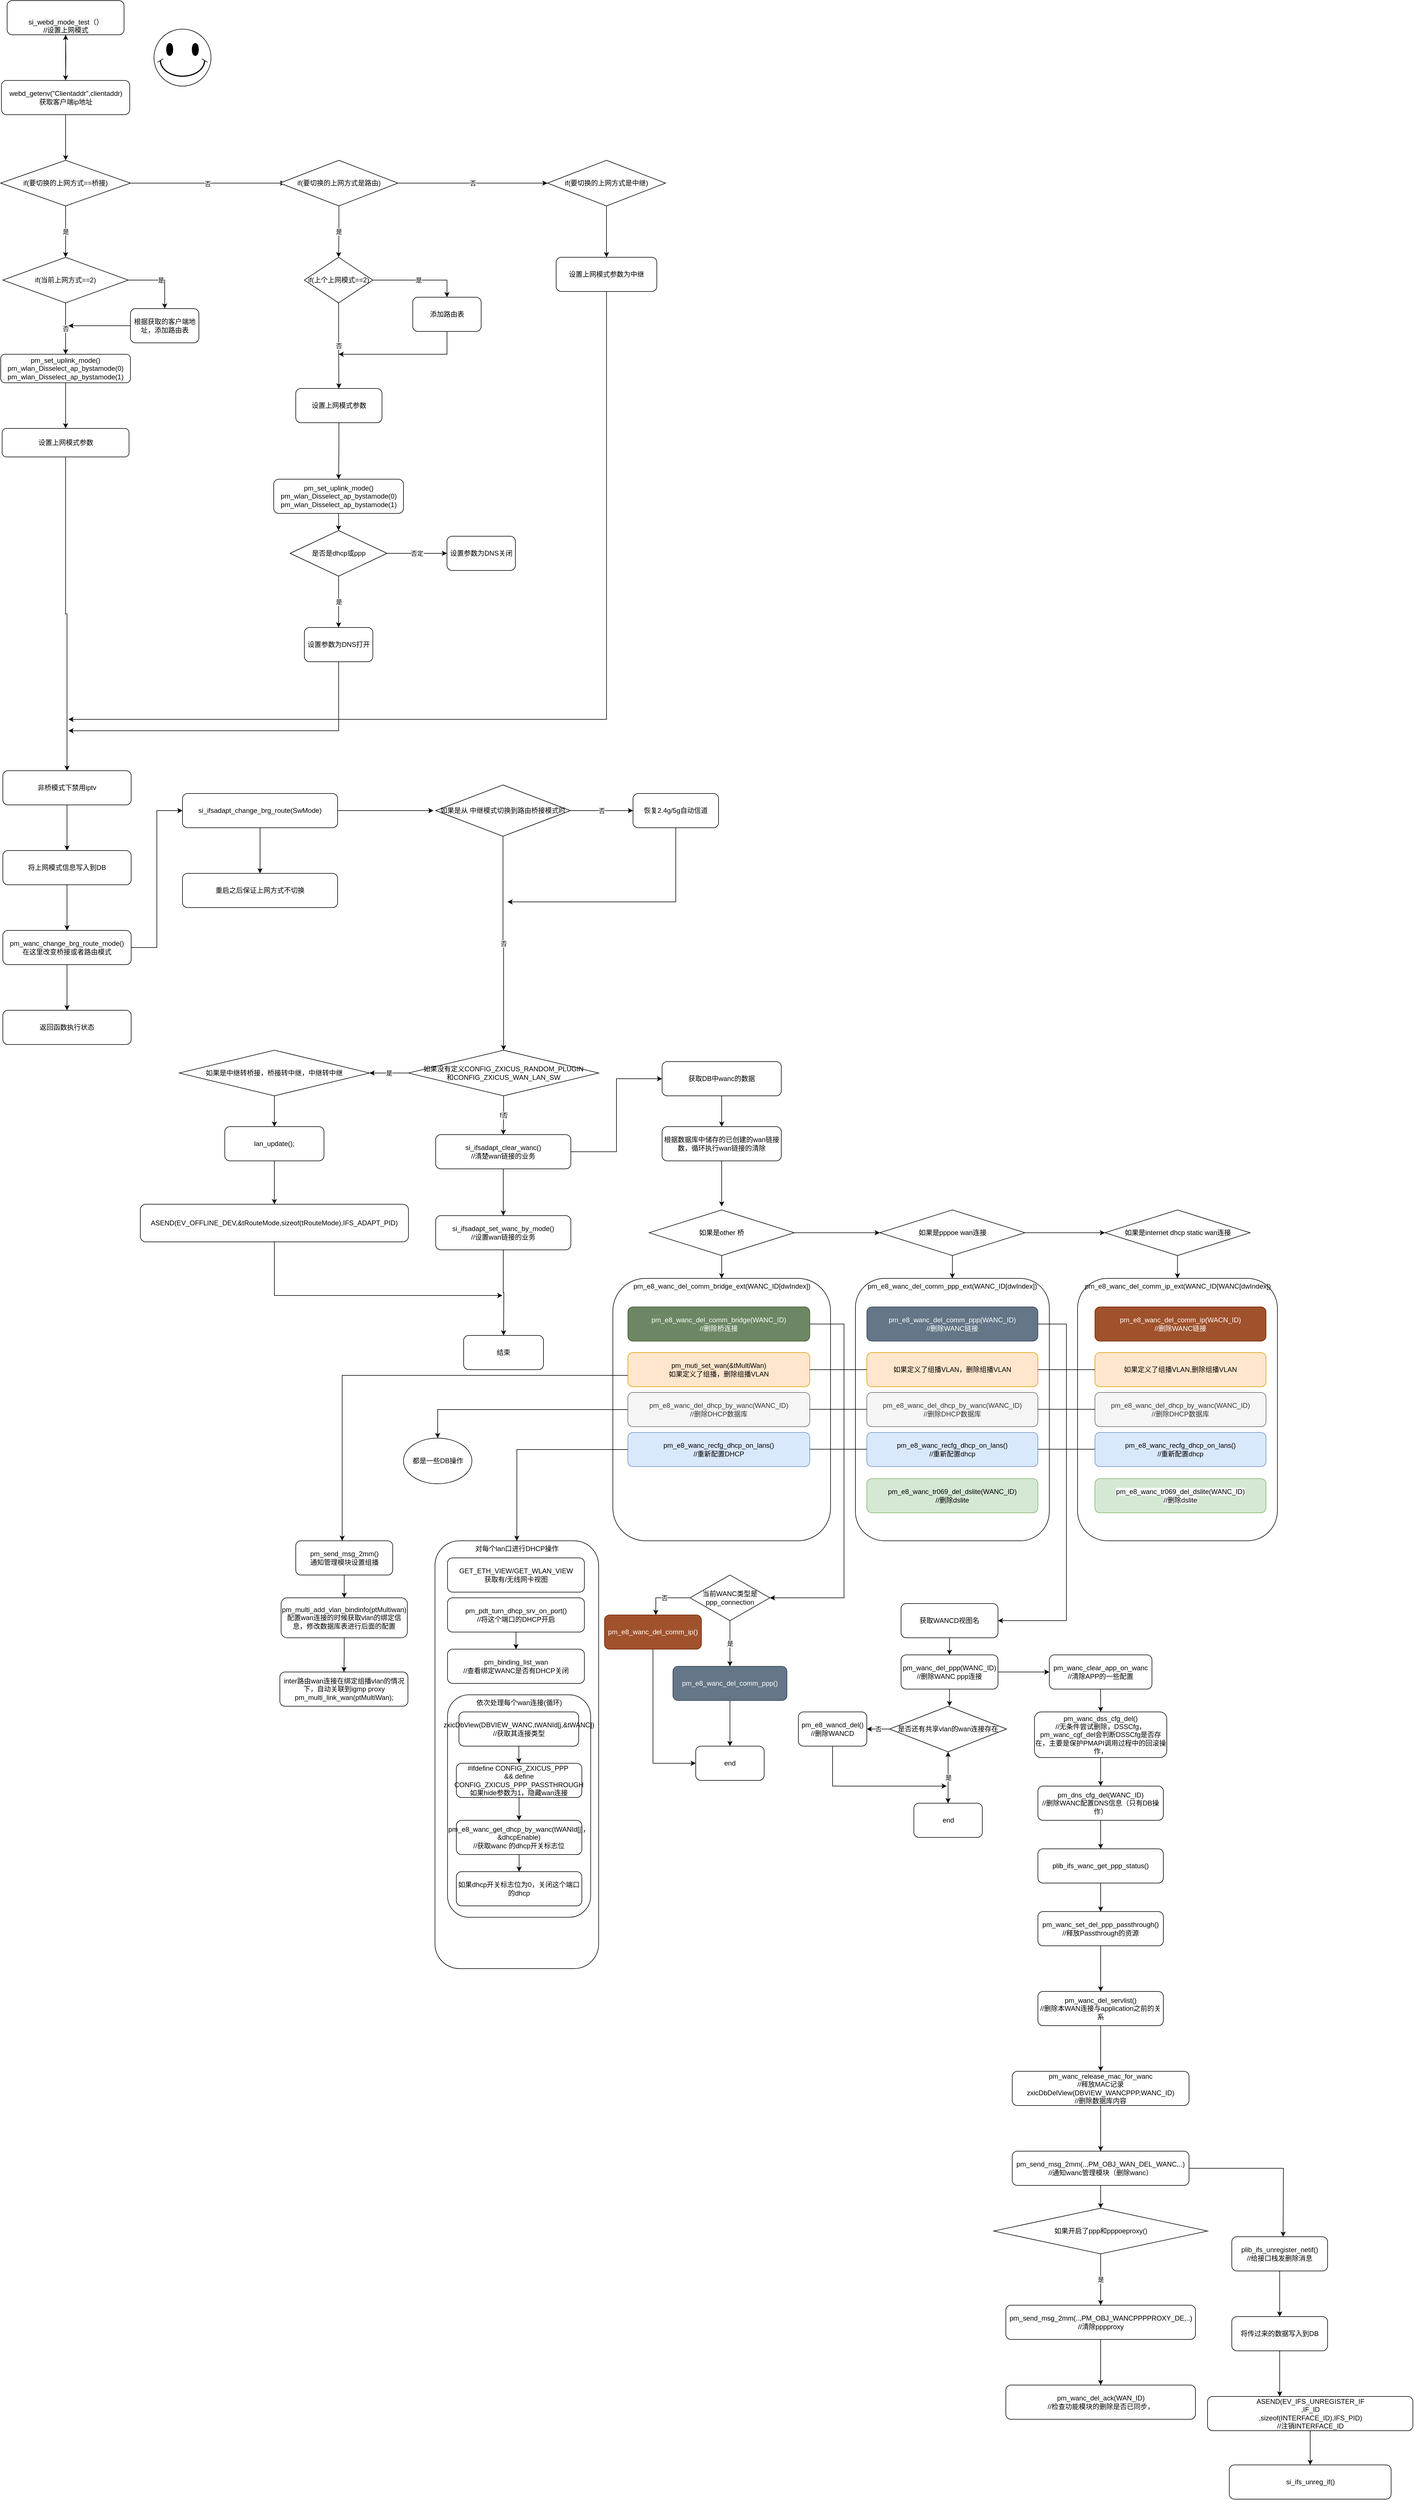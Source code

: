 <mxfile version="16.2.6" type="github">
  <diagram id="Va-PVR1Byn-keVQ8LROa" name="Page-1">
    <mxGraphModel dx="1679" dy="785" grid="1" gridSize="10" guides="1" tooltips="1" connect="1" arrows="1" fold="1" page="1" pageScale="1" pageWidth="827" pageHeight="1169" math="0" shadow="0">
      <root>
        <mxCell id="0" />
        <mxCell id="1" parent="0" />
        <mxCell id="y3eOfbAJYc8zDkFanGfB-3" value="" style="edgeStyle=orthogonalEdgeStyle;rounded=0;orthogonalLoop=1;jettySize=auto;html=1;" edge="1" parent="1">
          <mxGeometry relative="1" as="geometry">
            <mxPoint x="135" y="70" as="sourcePoint" />
            <mxPoint x="135" y="150" as="targetPoint" />
          </mxGeometry>
        </mxCell>
        <mxCell id="y3eOfbAJYc8zDkFanGfB-5" value="&lt;br&gt;&lt;br&gt;&lt;span style=&quot;color: rgb(0 , 0 , 0) ; font-family: &amp;#34;helvetica&amp;#34; ; font-size: 12px ; font-style: normal ; font-weight: 400 ; letter-spacing: normal ; text-align: center ; text-indent: 0px ; text-transform: none ; word-spacing: 0px ; background-color: rgb(248 , 249 , 250) ; display: inline ; float: none&quot;&gt;si_webd_mode_test（）&lt;/span&gt;&lt;br style=&quot;color: rgb(0 , 0 , 0) ; font-family: &amp;#34;helvetica&amp;#34; ; font-size: 12px ; font-style: normal ; font-weight: 400 ; letter-spacing: normal ; text-align: center ; text-indent: 0px ; text-transform: none ; word-spacing: 0px ; background-color: rgb(248 , 249 , 250)&quot;&gt;&lt;span style=&quot;color: rgb(0 , 0 , 0) ; font-family: &amp;#34;helvetica&amp;#34; ; font-size: 12px ; font-style: normal ; font-weight: 400 ; letter-spacing: normal ; text-align: center ; text-indent: 0px ; text-transform: none ; word-spacing: 0px ; background-color: rgb(248 , 249 , 250) ; display: inline ; float: none&quot;&gt;//设置上网模式&lt;/span&gt;&lt;br&gt;" style="rounded=1;whiteSpace=wrap;html=1;" vertex="1" parent="1">
          <mxGeometry x="32.5" y="10" width="205" height="60" as="geometry" />
        </mxCell>
        <mxCell id="y3eOfbAJYc8zDkFanGfB-15" value="" style="verticalLabelPosition=bottom;verticalAlign=top;html=1;shape=mxgraph.basic.smiley" vertex="1" parent="1">
          <mxGeometry x="290" y="60" width="100" height="100" as="geometry" />
        </mxCell>
        <mxCell id="y3eOfbAJYc8zDkFanGfB-18" value="" style="edgeStyle=orthogonalEdgeStyle;rounded=0;orthogonalLoop=1;jettySize=auto;html=1;" edge="1" parent="1" target="y3eOfbAJYc8zDkFanGfB-5">
          <mxGeometry relative="1" as="geometry">
            <mxPoint x="135" y="150.0" as="sourcePoint" />
          </mxGeometry>
        </mxCell>
        <mxCell id="y3eOfbAJYc8zDkFanGfB-21" value="" style="edgeStyle=orthogonalEdgeStyle;rounded=0;orthogonalLoop=1;jettySize=auto;html=1;" edge="1" parent="1" source="y3eOfbAJYc8zDkFanGfB-19">
          <mxGeometry relative="1" as="geometry">
            <mxPoint x="135.083" y="290.0" as="targetPoint" />
          </mxGeometry>
        </mxCell>
        <mxCell id="y3eOfbAJYc8zDkFanGfB-19" value="webd_getenv(&quot;Clientaddr&quot;,clientaddr)&lt;br&gt;获取客户端ip地址" style="rounded=1;whiteSpace=wrap;html=1;" vertex="1" parent="1">
          <mxGeometry x="22.5" y="150" width="225" height="60" as="geometry" />
        </mxCell>
        <mxCell id="y3eOfbAJYc8zDkFanGfB-24" value="是" style="edgeStyle=orthogonalEdgeStyle;rounded=0;orthogonalLoop=1;jettySize=auto;html=1;" edge="1" parent="1" source="y3eOfbAJYc8zDkFanGfB-22">
          <mxGeometry relative="1" as="geometry">
            <mxPoint x="135" y="460" as="targetPoint" />
          </mxGeometry>
        </mxCell>
        <mxCell id="y3eOfbAJYc8zDkFanGfB-53" value="否" style="edgeStyle=orthogonalEdgeStyle;rounded=0;orthogonalLoop=1;jettySize=auto;html=1;" edge="1" parent="1" source="y3eOfbAJYc8zDkFanGfB-22">
          <mxGeometry relative="1" as="geometry">
            <mxPoint x="520.0" y="330" as="targetPoint" />
          </mxGeometry>
        </mxCell>
        <mxCell id="y3eOfbAJYc8zDkFanGfB-22" value="if(要切换的上网方式==桥接)" style="rhombus;whiteSpace=wrap;html=1;" vertex="1" parent="1">
          <mxGeometry x="21.25" y="290" width="227.5" height="80" as="geometry" />
        </mxCell>
        <mxCell id="y3eOfbAJYc8zDkFanGfB-27" value="是" style="edgeStyle=orthogonalEdgeStyle;rounded=0;orthogonalLoop=1;jettySize=auto;html=1;" edge="1" parent="1" source="y3eOfbAJYc8zDkFanGfB-25" target="y3eOfbAJYc8zDkFanGfB-26">
          <mxGeometry relative="1" as="geometry" />
        </mxCell>
        <mxCell id="y3eOfbAJYc8zDkFanGfB-29" value="否" style="edgeStyle=orthogonalEdgeStyle;rounded=0;orthogonalLoop=1;jettySize=auto;html=1;" edge="1" parent="1" source="y3eOfbAJYc8zDkFanGfB-25" target="y3eOfbAJYc8zDkFanGfB-28">
          <mxGeometry relative="1" as="geometry" />
        </mxCell>
        <mxCell id="y3eOfbAJYc8zDkFanGfB-25" value="if(当前上网方式==2)" style="rhombus;whiteSpace=wrap;html=1;" vertex="1" parent="1">
          <mxGeometry x="25" y="460" width="220" height="80" as="geometry" />
        </mxCell>
        <mxCell id="y3eOfbAJYc8zDkFanGfB-30" style="edgeStyle=orthogonalEdgeStyle;rounded=0;orthogonalLoop=1;jettySize=auto;html=1;" edge="1" parent="1" source="y3eOfbAJYc8zDkFanGfB-26">
          <mxGeometry relative="1" as="geometry">
            <mxPoint x="140" y="580" as="targetPoint" />
          </mxGeometry>
        </mxCell>
        <mxCell id="y3eOfbAJYc8zDkFanGfB-26" value="根据获取的客户端地址，添加路由表" style="rounded=1;whiteSpace=wrap;html=1;" vertex="1" parent="1">
          <mxGeometry x="248.75" y="550" width="120" height="60" as="geometry" />
        </mxCell>
        <mxCell id="y3eOfbAJYc8zDkFanGfB-32" value="" style="edgeStyle=orthogonalEdgeStyle;rounded=0;orthogonalLoop=1;jettySize=auto;html=1;" edge="1" parent="1" source="y3eOfbAJYc8zDkFanGfB-28" target="y3eOfbAJYc8zDkFanGfB-31">
          <mxGeometry relative="1" as="geometry" />
        </mxCell>
        <mxCell id="y3eOfbAJYc8zDkFanGfB-28" value="pm_set_uplink_mode()&lt;br&gt;pm_wlan_Disselect_ap_bystamode(0)&lt;br&gt;pm_wlan_Disselect_ap_bystamode(1)" style="rounded=1;whiteSpace=wrap;html=1;" vertex="1" parent="1">
          <mxGeometry x="21.25" y="630" width="227.5" height="50" as="geometry" />
        </mxCell>
        <mxCell id="y3eOfbAJYc8zDkFanGfB-34" value="" style="edgeStyle=orthogonalEdgeStyle;rounded=0;orthogonalLoop=1;jettySize=auto;html=1;" edge="1" parent="1" source="y3eOfbAJYc8zDkFanGfB-31" target="y3eOfbAJYc8zDkFanGfB-33">
          <mxGeometry relative="1" as="geometry" />
        </mxCell>
        <mxCell id="y3eOfbAJYc8zDkFanGfB-31" value="设置上网模式参数" style="whiteSpace=wrap;html=1;rounded=1;" vertex="1" parent="1">
          <mxGeometry x="23.75" y="760" width="222.5" height="50" as="geometry" />
        </mxCell>
        <mxCell id="y3eOfbAJYc8zDkFanGfB-67" value="" style="edgeStyle=orthogonalEdgeStyle;rounded=0;orthogonalLoop=1;jettySize=auto;html=1;" edge="1" parent="1" source="y3eOfbAJYc8zDkFanGfB-33" target="y3eOfbAJYc8zDkFanGfB-66">
          <mxGeometry relative="1" as="geometry" />
        </mxCell>
        <mxCell id="y3eOfbAJYc8zDkFanGfB-33" value="非桥模式下禁用iptv" style="rounded=1;whiteSpace=wrap;html=1;" vertex="1" parent="1">
          <mxGeometry x="25" y="1360" width="225" height="60" as="geometry" />
        </mxCell>
        <mxCell id="y3eOfbAJYc8zDkFanGfB-41" value="是" style="edgeStyle=orthogonalEdgeStyle;rounded=0;orthogonalLoop=1;jettySize=auto;html=1;entryX=0.5;entryY=0;entryDx=0;entryDy=0;" edge="1" parent="1" source="y3eOfbAJYc8zDkFanGfB-39" target="y3eOfbAJYc8zDkFanGfB-40">
          <mxGeometry relative="1" as="geometry" />
        </mxCell>
        <mxCell id="y3eOfbAJYc8zDkFanGfB-59" value="否" style="edgeStyle=orthogonalEdgeStyle;rounded=0;orthogonalLoop=1;jettySize=auto;html=1;entryX=0.5;entryY=0;entryDx=0;entryDy=0;" edge="1" parent="1" source="y3eOfbAJYc8zDkFanGfB-39" target="y3eOfbAJYc8zDkFanGfB-58">
          <mxGeometry relative="1" as="geometry" />
        </mxCell>
        <mxCell id="y3eOfbAJYc8zDkFanGfB-39" value="if(上个上网模式==2)" style="rhombus;whiteSpace=wrap;html=1;" vertex="1" parent="1">
          <mxGeometry x="553.75" y="460" width="120" height="80" as="geometry" />
        </mxCell>
        <mxCell id="y3eOfbAJYc8zDkFanGfB-44" style="edgeStyle=orthogonalEdgeStyle;rounded=0;orthogonalLoop=1;jettySize=auto;html=1;" edge="1" parent="1" source="y3eOfbAJYc8zDkFanGfB-40">
          <mxGeometry relative="1" as="geometry">
            <mxPoint x="613.75" y="630" as="targetPoint" />
            <Array as="points">
              <mxPoint x="803.75" y="630" />
            </Array>
          </mxGeometry>
        </mxCell>
        <mxCell id="y3eOfbAJYc8zDkFanGfB-40" value="添加路由表" style="rounded=1;whiteSpace=wrap;html=1;" vertex="1" parent="1">
          <mxGeometry x="743.75" y="530" width="120" height="60" as="geometry" />
        </mxCell>
        <mxCell id="y3eOfbAJYc8zDkFanGfB-47" style="edgeStyle=orthogonalEdgeStyle;rounded=0;orthogonalLoop=1;jettySize=auto;html=1;entryX=0.5;entryY=0;entryDx=0;entryDy=0;" edge="1" parent="1" source="y3eOfbAJYc8zDkFanGfB-45" target="y3eOfbAJYc8zDkFanGfB-46">
          <mxGeometry relative="1" as="geometry" />
        </mxCell>
        <mxCell id="y3eOfbAJYc8zDkFanGfB-45" value="pm_set_uplink_mode()&lt;br&gt;pm_wlan_Disselect_ap_bystamode(0)&lt;br&gt;pm_wlan_Disselect_ap_bystamode(1)" style="rounded=1;whiteSpace=wrap;html=1;" vertex="1" parent="1">
          <mxGeometry x="500" y="849" width="227.5" height="60" as="geometry" />
        </mxCell>
        <mxCell id="y3eOfbAJYc8zDkFanGfB-49" value="是" style="edgeStyle=orthogonalEdgeStyle;rounded=0;orthogonalLoop=1;jettySize=auto;html=1;" edge="1" parent="1" source="y3eOfbAJYc8zDkFanGfB-46" target="y3eOfbAJYc8zDkFanGfB-48">
          <mxGeometry relative="1" as="geometry" />
        </mxCell>
        <mxCell id="y3eOfbAJYc8zDkFanGfB-52" value="否定" style="edgeStyle=orthogonalEdgeStyle;rounded=0;orthogonalLoop=1;jettySize=auto;html=1;entryX=0;entryY=0.5;entryDx=0;entryDy=0;" edge="1" parent="1" source="y3eOfbAJYc8zDkFanGfB-46" target="y3eOfbAJYc8zDkFanGfB-50">
          <mxGeometry relative="1" as="geometry" />
        </mxCell>
        <mxCell id="y3eOfbAJYc8zDkFanGfB-46" value="是否是dhcp或ppp" style="rhombus;whiteSpace=wrap;html=1;" vertex="1" parent="1">
          <mxGeometry x="528.75" y="939" width="170" height="80" as="geometry" />
        </mxCell>
        <mxCell id="y3eOfbAJYc8zDkFanGfB-64" style="edgeStyle=orthogonalEdgeStyle;rounded=0;orthogonalLoop=1;jettySize=auto;html=1;" edge="1" parent="1" source="y3eOfbAJYc8zDkFanGfB-48">
          <mxGeometry relative="1" as="geometry">
            <mxPoint x="140" y="1290" as="targetPoint" />
            <Array as="points">
              <mxPoint x="614" y="1290" />
              <mxPoint x="140" y="1290" />
            </Array>
          </mxGeometry>
        </mxCell>
        <mxCell id="y3eOfbAJYc8zDkFanGfB-48" value="设置参数为DNS打开" style="rounded=1;whiteSpace=wrap;html=1;" vertex="1" parent="1">
          <mxGeometry x="553.75" y="1109" width="120" height="60" as="geometry" />
        </mxCell>
        <mxCell id="y3eOfbAJYc8zDkFanGfB-50" value="设置参数为DNS关闭" style="rounded=1;whiteSpace=wrap;html=1;" vertex="1" parent="1">
          <mxGeometry x="803.75" y="949" width="120" height="60" as="geometry" />
        </mxCell>
        <mxCell id="y3eOfbAJYc8zDkFanGfB-55" value="是" style="edgeStyle=orthogonalEdgeStyle;rounded=0;orthogonalLoop=1;jettySize=auto;html=1;entryX=0.5;entryY=0;entryDx=0;entryDy=0;" edge="1" parent="1" source="y3eOfbAJYc8zDkFanGfB-54" target="y3eOfbAJYc8zDkFanGfB-39">
          <mxGeometry relative="1" as="geometry" />
        </mxCell>
        <mxCell id="y3eOfbAJYc8zDkFanGfB-57" value="否" style="edgeStyle=orthogonalEdgeStyle;rounded=0;orthogonalLoop=1;jettySize=auto;html=1;" edge="1" parent="1" source="y3eOfbAJYc8zDkFanGfB-54" target="y3eOfbAJYc8zDkFanGfB-56">
          <mxGeometry relative="1" as="geometry" />
        </mxCell>
        <mxCell id="y3eOfbAJYc8zDkFanGfB-54" value="if(要切换的上网方式是路由)" style="rhombus;whiteSpace=wrap;html=1;" vertex="1" parent="1">
          <mxGeometry x="510.75" y="290" width="207" height="80" as="geometry" />
        </mxCell>
        <mxCell id="y3eOfbAJYc8zDkFanGfB-62" value="" style="edgeStyle=orthogonalEdgeStyle;rounded=0;orthogonalLoop=1;jettySize=auto;html=1;" edge="1" parent="1" source="y3eOfbAJYc8zDkFanGfB-56" target="y3eOfbAJYc8zDkFanGfB-61">
          <mxGeometry relative="1" as="geometry" />
        </mxCell>
        <mxCell id="y3eOfbAJYc8zDkFanGfB-56" value="if(要切换的上网方式是中继)" style="rhombus;whiteSpace=wrap;html=1;" vertex="1" parent="1">
          <mxGeometry x="980" y="290" width="207" height="80" as="geometry" />
        </mxCell>
        <mxCell id="y3eOfbAJYc8zDkFanGfB-60" style="edgeStyle=orthogonalEdgeStyle;rounded=0;orthogonalLoop=1;jettySize=auto;html=1;" edge="1" parent="1" source="y3eOfbAJYc8zDkFanGfB-58" target="y3eOfbAJYc8zDkFanGfB-45">
          <mxGeometry relative="1" as="geometry" />
        </mxCell>
        <mxCell id="y3eOfbAJYc8zDkFanGfB-58" value="设置上网模式参数" style="rounded=1;whiteSpace=wrap;html=1;" vertex="1" parent="1">
          <mxGeometry x="538.62" y="690" width="151.25" height="60" as="geometry" />
        </mxCell>
        <mxCell id="y3eOfbAJYc8zDkFanGfB-65" style="edgeStyle=orthogonalEdgeStyle;rounded=0;orthogonalLoop=1;jettySize=auto;html=1;" edge="1" parent="1" source="y3eOfbAJYc8zDkFanGfB-61">
          <mxGeometry relative="1" as="geometry">
            <mxPoint x="140" y="1270" as="targetPoint" />
            <Array as="points">
              <mxPoint x="1084" y="1270" />
            </Array>
          </mxGeometry>
        </mxCell>
        <mxCell id="y3eOfbAJYc8zDkFanGfB-61" value="设置上网模式参数为中继" style="rounded=1;whiteSpace=wrap;html=1;" vertex="1" parent="1">
          <mxGeometry x="995.25" y="460" width="176.5" height="60" as="geometry" />
        </mxCell>
        <mxCell id="y3eOfbAJYc8zDkFanGfB-69" value="" style="edgeStyle=orthogonalEdgeStyle;rounded=0;orthogonalLoop=1;jettySize=auto;html=1;" edge="1" parent="1" source="y3eOfbAJYc8zDkFanGfB-66" target="y3eOfbAJYc8zDkFanGfB-68">
          <mxGeometry relative="1" as="geometry" />
        </mxCell>
        <mxCell id="y3eOfbAJYc8zDkFanGfB-66" value="将上网模式信息写入到DB" style="rounded=1;whiteSpace=wrap;html=1;" vertex="1" parent="1">
          <mxGeometry x="25" y="1500" width="225" height="60" as="geometry" />
        </mxCell>
        <mxCell id="y3eOfbAJYc8zDkFanGfB-71" value="" style="edgeStyle=orthogonalEdgeStyle;rounded=0;orthogonalLoop=1;jettySize=auto;html=1;" edge="1" parent="1" source="y3eOfbAJYc8zDkFanGfB-68" target="y3eOfbAJYc8zDkFanGfB-70">
          <mxGeometry relative="1" as="geometry" />
        </mxCell>
        <mxCell id="y3eOfbAJYc8zDkFanGfB-124" style="edgeStyle=orthogonalEdgeStyle;rounded=0;orthogonalLoop=1;jettySize=auto;html=1;entryX=0;entryY=0.5;entryDx=0;entryDy=0;" edge="1" parent="1" source="y3eOfbAJYc8zDkFanGfB-68" target="y3eOfbAJYc8zDkFanGfB-73">
          <mxGeometry relative="1" as="geometry" />
        </mxCell>
        <mxCell id="y3eOfbAJYc8zDkFanGfB-68" value="pm_wanc_change_brg_route_mode()&lt;br&gt;在这里改变桥接或者路由模式" style="rounded=1;whiteSpace=wrap;html=1;" vertex="1" parent="1">
          <mxGeometry x="25" y="1640" width="225" height="60" as="geometry" />
        </mxCell>
        <mxCell id="y3eOfbAJYc8zDkFanGfB-70" value="返回函数执行状态" style="rounded=1;whiteSpace=wrap;html=1;" vertex="1" parent="1">
          <mxGeometry x="25" y="1780" width="225" height="60" as="geometry" />
        </mxCell>
        <mxCell id="y3eOfbAJYc8zDkFanGfB-75" value="" style="edgeStyle=orthogonalEdgeStyle;rounded=0;orthogonalLoop=1;jettySize=auto;html=1;" edge="1" parent="1" source="y3eOfbAJYc8zDkFanGfB-73" target="y3eOfbAJYc8zDkFanGfB-74">
          <mxGeometry relative="1" as="geometry" />
        </mxCell>
        <mxCell id="y3eOfbAJYc8zDkFanGfB-76" style="edgeStyle=orthogonalEdgeStyle;rounded=0;orthogonalLoop=1;jettySize=auto;html=1;" edge="1" parent="1" source="y3eOfbAJYc8zDkFanGfB-73">
          <mxGeometry relative="1" as="geometry">
            <mxPoint x="780" y="1430.0" as="targetPoint" />
          </mxGeometry>
        </mxCell>
        <mxCell id="y3eOfbAJYc8zDkFanGfB-73" value="si_ifsadapt_change_brg_route(SwMode)" style="rounded=1;whiteSpace=wrap;html=1;" vertex="1" parent="1">
          <mxGeometry x="340" y="1400" width="272" height="60" as="geometry" />
        </mxCell>
        <mxCell id="y3eOfbAJYc8zDkFanGfB-74" value="重启之后保证上网方式不切换" style="rounded=1;whiteSpace=wrap;html=1;" vertex="1" parent="1">
          <mxGeometry x="340" y="1540" width="272" height="60" as="geometry" />
        </mxCell>
        <mxCell id="y3eOfbAJYc8zDkFanGfB-80" value="否" style="edgeStyle=orthogonalEdgeStyle;rounded=0;orthogonalLoop=1;jettySize=auto;html=1;entryX=0;entryY=0.5;entryDx=0;entryDy=0;" edge="1" parent="1" source="y3eOfbAJYc8zDkFanGfB-78" target="y3eOfbAJYc8zDkFanGfB-79">
          <mxGeometry relative="1" as="geometry" />
        </mxCell>
        <mxCell id="y3eOfbAJYc8zDkFanGfB-81" value="否" style="edgeStyle=orthogonalEdgeStyle;rounded=0;orthogonalLoop=1;jettySize=auto;html=1;" edge="1" parent="1" source="y3eOfbAJYc8zDkFanGfB-78" target="y3eOfbAJYc8zDkFanGfB-85">
          <mxGeometry relative="1" as="geometry">
            <mxPoint x="902" y="1620" as="targetPoint" />
          </mxGeometry>
        </mxCell>
        <mxCell id="y3eOfbAJYc8zDkFanGfB-78" value="如果是从 中继模式切换到路由桥接模式时" style="rhombus;whiteSpace=wrap;html=1;" vertex="1" parent="1">
          <mxGeometry x="784" y="1385" width="236" height="90" as="geometry" />
        </mxCell>
        <mxCell id="y3eOfbAJYc8zDkFanGfB-84" style="edgeStyle=orthogonalEdgeStyle;rounded=0;orthogonalLoop=1;jettySize=auto;html=1;" edge="1" parent="1" source="y3eOfbAJYc8zDkFanGfB-79">
          <mxGeometry relative="1" as="geometry">
            <mxPoint x="910" y="1590" as="targetPoint" />
            <Array as="points">
              <mxPoint x="1205" y="1590" />
            </Array>
          </mxGeometry>
        </mxCell>
        <mxCell id="y3eOfbAJYc8zDkFanGfB-79" value="&lt;span&gt;恢复2.4g/5g自动信道&lt;/span&gt;" style="rounded=1;whiteSpace=wrap;html=1;" vertex="1" parent="1">
          <mxGeometry x="1130" y="1400" width="150" height="60" as="geometry" />
        </mxCell>
        <mxCell id="y3eOfbAJYc8zDkFanGfB-87" value="是" style="edgeStyle=orthogonalEdgeStyle;rounded=0;orthogonalLoop=1;jettySize=auto;html=1;" edge="1" parent="1" source="y3eOfbAJYc8zDkFanGfB-85" target="y3eOfbAJYc8zDkFanGfB-86">
          <mxGeometry relative="1" as="geometry" />
        </mxCell>
        <mxCell id="y3eOfbAJYc8zDkFanGfB-93" value="f否" style="edgeStyle=orthogonalEdgeStyle;rounded=0;orthogonalLoop=1;jettySize=auto;html=1;" edge="1" parent="1" source="y3eOfbAJYc8zDkFanGfB-85" target="y3eOfbAJYc8zDkFanGfB-92">
          <mxGeometry relative="1" as="geometry" />
        </mxCell>
        <mxCell id="y3eOfbAJYc8zDkFanGfB-85" value="如果没有定义CONFIG_ZXICUS_RANDOM_PLUGIN&lt;br&gt;和CONFIG_ZXICUS_WAN_LAN_SW" style="rhombus;whiteSpace=wrap;html=1;" vertex="1" parent="1">
          <mxGeometry x="736.25" y="1850" width="333.5" height="80" as="geometry" />
        </mxCell>
        <mxCell id="y3eOfbAJYc8zDkFanGfB-89" value="" style="edgeStyle=orthogonalEdgeStyle;rounded=0;orthogonalLoop=1;jettySize=auto;html=1;" edge="1" parent="1" source="y3eOfbAJYc8zDkFanGfB-86" target="y3eOfbAJYc8zDkFanGfB-88">
          <mxGeometry relative="1" as="geometry" />
        </mxCell>
        <mxCell id="y3eOfbAJYc8zDkFanGfB-86" value="如果是中继转桥接，桥接转中继，中继转中继" style="rhombus;whiteSpace=wrap;html=1;" vertex="1" parent="1">
          <mxGeometry x="334.38" y="1850" width="333.5" height="80" as="geometry" />
        </mxCell>
        <mxCell id="y3eOfbAJYc8zDkFanGfB-91" value="" style="edgeStyle=orthogonalEdgeStyle;rounded=0;orthogonalLoop=1;jettySize=auto;html=1;" edge="1" parent="1" source="y3eOfbAJYc8zDkFanGfB-88" target="y3eOfbAJYc8zDkFanGfB-90">
          <mxGeometry relative="1" as="geometry" />
        </mxCell>
        <mxCell id="y3eOfbAJYc8zDkFanGfB-88" value="lan_update();" style="rounded=1;whiteSpace=wrap;html=1;" vertex="1" parent="1">
          <mxGeometry x="414.13" y="1984" width="174" height="60" as="geometry" />
        </mxCell>
        <mxCell id="y3eOfbAJYc8zDkFanGfB-98" style="edgeStyle=orthogonalEdgeStyle;rounded=0;orthogonalLoop=1;jettySize=auto;html=1;" edge="1" parent="1" source="y3eOfbAJYc8zDkFanGfB-90">
          <mxGeometry relative="1" as="geometry">
            <mxPoint x="901" y="2280" as="targetPoint" />
            <Array as="points">
              <mxPoint x="501" y="2280" />
            </Array>
          </mxGeometry>
        </mxCell>
        <mxCell id="y3eOfbAJYc8zDkFanGfB-90" value="ASEND(EV_OFFLINE_DEV,&amp;amp;tRouteMode,sizeof(tRouteMode),IFS_ADAPT_PID)" style="rounded=1;whiteSpace=wrap;html=1;" vertex="1" parent="1">
          <mxGeometry x="266.0" y="2120" width="470.25" height="66" as="geometry" />
        </mxCell>
        <mxCell id="y3eOfbAJYc8zDkFanGfB-95" value="" style="edgeStyle=orthogonalEdgeStyle;rounded=0;orthogonalLoop=1;jettySize=auto;html=1;" edge="1" parent="1" source="y3eOfbAJYc8zDkFanGfB-92" target="y3eOfbAJYc8zDkFanGfB-94">
          <mxGeometry relative="1" as="geometry" />
        </mxCell>
        <mxCell id="y3eOfbAJYc8zDkFanGfB-114" style="edgeStyle=orthogonalEdgeStyle;rounded=0;orthogonalLoop=1;jettySize=auto;html=1;entryX=0;entryY=0.5;entryDx=0;entryDy=0;" edge="1" parent="1" source="y3eOfbAJYc8zDkFanGfB-92" target="y3eOfbAJYc8zDkFanGfB-113">
          <mxGeometry relative="1" as="geometry" />
        </mxCell>
        <mxCell id="y3eOfbAJYc8zDkFanGfB-92" value="si_ifsadapt_clear_wanc()&lt;br&gt;//清楚wan链接的业务" style="rounded=1;whiteSpace=wrap;html=1;" vertex="1" parent="1">
          <mxGeometry x="784" y="1998" width="237" height="60" as="geometry" />
        </mxCell>
        <mxCell id="y3eOfbAJYc8zDkFanGfB-97" style="edgeStyle=orthogonalEdgeStyle;rounded=0;orthogonalLoop=1;jettySize=auto;html=1;" edge="1" parent="1" source="y3eOfbAJYc8zDkFanGfB-94">
          <mxGeometry relative="1" as="geometry">
            <mxPoint x="903" y="2350" as="targetPoint" />
          </mxGeometry>
        </mxCell>
        <mxCell id="y3eOfbAJYc8zDkFanGfB-94" value="si_ifsadapt_set_wanc_by_mode()&lt;br&gt;//设置wan链接的业务" style="rounded=1;whiteSpace=wrap;html=1;" vertex="1" parent="1">
          <mxGeometry x="784" y="2140" width="237" height="60" as="geometry" />
        </mxCell>
        <mxCell id="y3eOfbAJYc8zDkFanGfB-99" value="结束" style="rounded=1;whiteSpace=wrap;html=1;" vertex="1" parent="1">
          <mxGeometry x="833" y="2350" width="140" height="60" as="geometry" />
        </mxCell>
        <mxCell id="y3eOfbAJYc8zDkFanGfB-116" value="" style="edgeStyle=orthogonalEdgeStyle;rounded=0;orthogonalLoop=1;jettySize=auto;html=1;" edge="1" parent="1" source="y3eOfbAJYc8zDkFanGfB-113" target="y3eOfbAJYc8zDkFanGfB-115">
          <mxGeometry relative="1" as="geometry" />
        </mxCell>
        <mxCell id="y3eOfbAJYc8zDkFanGfB-113" value="获取DB中wanc的数据" style="rounded=1;whiteSpace=wrap;html=1;" vertex="1" parent="1">
          <mxGeometry x="1181" y="1870" width="209" height="60" as="geometry" />
        </mxCell>
        <mxCell id="y3eOfbAJYc8zDkFanGfB-118" value="" style="edgeStyle=orthogonalEdgeStyle;rounded=0;orthogonalLoop=1;jettySize=auto;html=1;" edge="1" parent="1" source="y3eOfbAJYc8zDkFanGfB-115">
          <mxGeometry relative="1" as="geometry">
            <mxPoint x="1285.5" y="2124" as="targetPoint" />
          </mxGeometry>
        </mxCell>
        <mxCell id="y3eOfbAJYc8zDkFanGfB-115" value="根据数据库中储存的已创建的wan链接数，循环执行wan链接的清除" style="rounded=1;whiteSpace=wrap;html=1;" vertex="1" parent="1">
          <mxGeometry x="1181" y="1984" width="209" height="60" as="geometry" />
        </mxCell>
        <mxCell id="y3eOfbAJYc8zDkFanGfB-121" value="" style="edgeStyle=orthogonalEdgeStyle;rounded=0;orthogonalLoop=1;jettySize=auto;html=1;" edge="1" parent="1" source="y3eOfbAJYc8zDkFanGfB-119" target="y3eOfbAJYc8zDkFanGfB-120">
          <mxGeometry relative="1" as="geometry" />
        </mxCell>
        <mxCell id="y3eOfbAJYc8zDkFanGfB-123" value="" style="edgeStyle=orthogonalEdgeStyle;rounded=0;orthogonalLoop=1;jettySize=auto;html=1;" edge="1" parent="1" source="y3eOfbAJYc8zDkFanGfB-119" target="y3eOfbAJYc8zDkFanGfB-122">
          <mxGeometry relative="1" as="geometry" />
        </mxCell>
        <mxCell id="y3eOfbAJYc8zDkFanGfB-119" value="&#xa;&#xa;&lt;span style=&quot;color: rgb(0, 0, 0); font-family: helvetica; font-size: 12px; font-style: normal; font-weight: 400; letter-spacing: normal; text-align: center; text-indent: 0px; text-transform: none; word-spacing: 0px; background-color: rgb(248, 249, 250); display: inline; float: none;&quot;&gt;如果是other 桥&lt;/span&gt;&#xa;&#xa;" style="rhombus;whiteSpace=wrap;html=1;" vertex="1" parent="1">
          <mxGeometry x="1158.25" y="2130" width="254.5" height="80" as="geometry" />
        </mxCell>
        <mxCell id="y3eOfbAJYc8zDkFanGfB-120" value="pm_e8_wanc_del_comm_bridge_ext(WANC_ID[dwIndex])" style="rounded=1;whiteSpace=wrap;html=1;verticalAlign=top;" vertex="1" parent="1">
          <mxGeometry x="1094.63" y="2250" width="381.75" height="460" as="geometry" />
        </mxCell>
        <mxCell id="y3eOfbAJYc8zDkFanGfB-126" style="edgeStyle=orthogonalEdgeStyle;rounded=0;orthogonalLoop=1;jettySize=auto;html=1;entryX=0.5;entryY=0;entryDx=0;entryDy=0;" edge="1" parent="1" source="y3eOfbAJYc8zDkFanGfB-122" target="y3eOfbAJYc8zDkFanGfB-125">
          <mxGeometry relative="1" as="geometry" />
        </mxCell>
        <mxCell id="y3eOfbAJYc8zDkFanGfB-128" value="" style="edgeStyle=orthogonalEdgeStyle;rounded=0;orthogonalLoop=1;jettySize=auto;html=1;" edge="1" parent="1" source="y3eOfbAJYc8zDkFanGfB-122" target="y3eOfbAJYc8zDkFanGfB-127">
          <mxGeometry relative="1" as="geometry" />
        </mxCell>
        <mxCell id="y3eOfbAJYc8zDkFanGfB-122" value="&lt;span style=&quot;color: rgb(0 , 0 , 0) ; font-family: &amp;#34;helvetica&amp;#34; ; font-size: 12px ; font-style: normal ; font-weight: 400 ; letter-spacing: normal ; text-align: center ; text-indent: 0px ; text-transform: none ; word-spacing: 0px ; background-color: rgb(248 , 249 , 250) ; display: inline ; float: none&quot;&gt;如果是pppoe wan连接&lt;/span&gt;" style="rhombus;whiteSpace=wrap;html=1;" vertex="1" parent="1">
          <mxGeometry x="1562.75" y="2130" width="254.5" height="80" as="geometry" />
        </mxCell>
        <mxCell id="y3eOfbAJYc8zDkFanGfB-125" value="pm_e8_wanc_del_comm_ppp_ext(WANC_ID[dwIndex])" style="rounded=1;whiteSpace=wrap;html=1;verticalAlign=top;" vertex="1" parent="1">
          <mxGeometry x="1520" y="2250" width="340" height="460" as="geometry" />
        </mxCell>
        <mxCell id="y3eOfbAJYc8zDkFanGfB-130" value="" style="edgeStyle=orthogonalEdgeStyle;rounded=0;orthogonalLoop=1;jettySize=auto;html=1;" edge="1" parent="1" source="y3eOfbAJYc8zDkFanGfB-127" target="y3eOfbAJYc8zDkFanGfB-129">
          <mxGeometry relative="1" as="geometry" />
        </mxCell>
        <mxCell id="y3eOfbAJYc8zDkFanGfB-127" value="&lt;span style=&quot;color: rgb(0 , 0 , 0) ; font-family: &amp;#34;helvetica&amp;#34; ; font-size: 12px ; font-style: normal ; font-weight: 400 ; letter-spacing: normal ; text-align: center ; text-indent: 0px ; text-transform: none ; word-spacing: 0px ; background-color: rgb(248 , 249 , 250) ; display: inline ; float: none&quot;&gt;如果是internet dhcp static wan连接&lt;/span&gt;" style="rhombus;whiteSpace=wrap;html=1;" vertex="1" parent="1">
          <mxGeometry x="1957.5" y="2130" width="254.5" height="80" as="geometry" />
        </mxCell>
        <mxCell id="y3eOfbAJYc8zDkFanGfB-129" value="pm_e8_wanc_del_comm_ip_ext(WANC_ID[WANC[dwIndex])" style="rounded=1;whiteSpace=wrap;html=1;verticalAlign=top;" vertex="1" parent="1">
          <mxGeometry x="1909.5" y="2250" width="350.5" height="460" as="geometry" />
        </mxCell>
        <mxCell id="y3eOfbAJYc8zDkFanGfB-186" style="edgeStyle=orthogonalEdgeStyle;rounded=0;orthogonalLoop=1;jettySize=auto;html=1;entryX=1;entryY=0.5;entryDx=0;entryDy=0;" edge="1" parent="1" source="y3eOfbAJYc8zDkFanGfB-136" target="y3eOfbAJYc8zDkFanGfB-185">
          <mxGeometry relative="1" as="geometry">
            <Array as="points">
              <mxPoint x="1500" y="2330" />
              <mxPoint x="1500" y="2810" />
            </Array>
          </mxGeometry>
        </mxCell>
        <mxCell id="y3eOfbAJYc8zDkFanGfB-136" value="pm_e8_wanc_del_comm_bridge(WANC_ID)&lt;br&gt;//删除桥连接" style="rounded=1;whiteSpace=wrap;html=1;fillColor=#6d8764;strokeColor=#3A5431;fontColor=#ffffff;" vertex="1" parent="1">
          <mxGeometry x="1121" y="2300" width="319" height="60" as="geometry" />
        </mxCell>
        <mxCell id="y3eOfbAJYc8zDkFanGfB-171" style="edgeStyle=orthogonalEdgeStyle;rounded=0;orthogonalLoop=1;jettySize=auto;html=1;" edge="1" parent="1" source="y3eOfbAJYc8zDkFanGfB-137">
          <mxGeometry relative="1" as="geometry">
            <mxPoint x="620" y="2710" as="targetPoint" />
            <Array as="points">
              <mxPoint x="620" y="2420" />
            </Array>
          </mxGeometry>
        </mxCell>
        <mxCell id="y3eOfbAJYc8zDkFanGfB-137" value="pm_muti_set_wan(&amp;amp;tMultiWan)&lt;br&gt;如果定义了组播，删除组播VLAN" style="rounded=1;whiteSpace=wrap;html=1;fillColor=#ffe6cc;strokeColor=#d79b00;" vertex="1" parent="1">
          <mxGeometry x="1121" y="2380" width="319" height="60" as="geometry" />
        </mxCell>
        <mxCell id="y3eOfbAJYc8zDkFanGfB-180" style="edgeStyle=orthogonalEdgeStyle;rounded=0;orthogonalLoop=1;jettySize=auto;html=1;entryX=0.5;entryY=0;entryDx=0;entryDy=0;" edge="1" parent="1" source="y3eOfbAJYc8zDkFanGfB-138" target="y3eOfbAJYc8zDkFanGfB-153">
          <mxGeometry relative="1" as="geometry" />
        </mxCell>
        <mxCell id="y3eOfbAJYc8zDkFanGfB-138" value="pm_e8_wanc_del_dhcp_by_wanc(WANC_ID)&lt;br&gt;//删除DHCP数据库" style="rounded=1;whiteSpace=wrap;html=1;fillColor=#f5f5f5;fontColor=#333333;strokeColor=#666666;" vertex="1" parent="1">
          <mxGeometry x="1121" y="2450" width="319" height="60" as="geometry" />
        </mxCell>
        <mxCell id="y3eOfbAJYc8zDkFanGfB-181" style="edgeStyle=orthogonalEdgeStyle;rounded=0;orthogonalLoop=1;jettySize=auto;html=1;entryX=0.5;entryY=0;entryDx=0;entryDy=0;" edge="1" parent="1" source="y3eOfbAJYc8zDkFanGfB-139" target="y3eOfbAJYc8zDkFanGfB-158">
          <mxGeometry relative="1" as="geometry" />
        </mxCell>
        <mxCell id="y3eOfbAJYc8zDkFanGfB-139" value="pm_e8_wanc_recfg_dhcp_on_lans()&lt;br&gt;//重新配置DHCP" style="rounded=1;whiteSpace=wrap;html=1;fillColor=#dae8fc;strokeColor=#6c8ebf;" vertex="1" parent="1">
          <mxGeometry x="1121" y="2520" width="319" height="60" as="geometry" />
        </mxCell>
        <mxCell id="y3eOfbAJYc8zDkFanGfB-195" style="edgeStyle=orthogonalEdgeStyle;rounded=0;orthogonalLoop=1;jettySize=auto;html=1;entryX=1;entryY=0.5;entryDx=0;entryDy=0;" edge="1" parent="1" source="y3eOfbAJYc8zDkFanGfB-140" target="y3eOfbAJYc8zDkFanGfB-196">
          <mxGeometry relative="1" as="geometry">
            <mxPoint x="1880" y="2870.0" as="targetPoint" />
            <Array as="points">
              <mxPoint x="1890" y="2330" />
              <mxPoint x="1890" y="2850" />
            </Array>
          </mxGeometry>
        </mxCell>
        <mxCell id="y3eOfbAJYc8zDkFanGfB-140" value="pm_e8_wanc_del_comm_ppp(WANC_ID)&lt;br&gt;//删除WANC链接" style="rounded=1;whiteSpace=wrap;html=1;fillColor=#647687;strokeColor=#314354;fontColor=#ffffff;" vertex="1" parent="1">
          <mxGeometry x="1540" y="2300" width="300" height="60" as="geometry" />
        </mxCell>
        <mxCell id="y3eOfbAJYc8zDkFanGfB-141" value="如果定义了组播VLAN，删除组播VLAN" style="rounded=1;whiteSpace=wrap;html=1;fillColor=#ffe6cc;strokeColor=#d79b00;" vertex="1" parent="1">
          <mxGeometry x="1540" y="2380" width="300" height="60" as="geometry" />
        </mxCell>
        <mxCell id="y3eOfbAJYc8zDkFanGfB-142" value="pm_e8_wanc_del_dhcp_by_wanc(WANC_ID)&lt;br&gt;//删除DHCP数据库" style="rounded=1;whiteSpace=wrap;html=1;fillColor=#f5f5f5;fontColor=#333333;strokeColor=#666666;" vertex="1" parent="1">
          <mxGeometry x="1540" y="2450" width="300" height="60" as="geometry" />
        </mxCell>
        <mxCell id="y3eOfbAJYc8zDkFanGfB-143" value="pm_e8_wanc_recfg_dhcp_on_lans()&lt;br&gt;//重新配置dhcp" style="rounded=1;whiteSpace=wrap;html=1;fillColor=#dae8fc;strokeColor=#6c8ebf;" vertex="1" parent="1">
          <mxGeometry x="1540" y="2520" width="300" height="60" as="geometry" />
        </mxCell>
        <mxCell id="y3eOfbAJYc8zDkFanGfB-144" value="pm_e8_wanc_tr069_del_dslite(WANC_ID)&lt;br&gt;//删除dslite" style="rounded=1;whiteSpace=wrap;html=1;fillColor=#d5e8d4;strokeColor=#82b366;" vertex="1" parent="1">
          <mxGeometry x="1540" y="2601" width="300" height="60" as="geometry" />
        </mxCell>
        <mxCell id="y3eOfbAJYc8zDkFanGfB-145" value="pm_e8_wanc_del_comm_ip(WACN_ID)&lt;br&gt;//删除WANC链接" style="rounded=1;whiteSpace=wrap;html=1;fillColor=#a0522d;strokeColor=#6D1F00;fontColor=#ffffff;" vertex="1" parent="1">
          <mxGeometry x="1940" y="2300" width="300" height="60" as="geometry" />
        </mxCell>
        <mxCell id="y3eOfbAJYc8zDkFanGfB-146" value="如果定义了组播VLAN,删除组播VLAN" style="rounded=1;whiteSpace=wrap;html=1;fillColor=#ffe6cc;strokeColor=#d79b00;" vertex="1" parent="1">
          <mxGeometry x="1940" y="2380" width="300" height="60" as="geometry" />
        </mxCell>
        <mxCell id="y3eOfbAJYc8zDkFanGfB-147" value="pm_e8_wanc_del_dhcp_by_wanc(WANC_ID)&lt;br&gt;//删除DHCP数据库" style="rounded=1;whiteSpace=wrap;html=1;fillColor=#f5f5f5;strokeColor=#666666;fontColor=#333333;" vertex="1" parent="1">
          <mxGeometry x="1940" y="2450" width="300" height="60" as="geometry" />
        </mxCell>
        <mxCell id="y3eOfbAJYc8zDkFanGfB-148" value="pm_e8_wanc_recfg_dhcp_on_lans()&lt;br&gt;//重新配置dhcp" style="rounded=1;whiteSpace=wrap;html=1;fillColor=#dae8fc;strokeColor=#6c8ebf;" vertex="1" parent="1">
          <mxGeometry x="1940" y="2520" width="300" height="60" as="geometry" />
        </mxCell>
        <mxCell id="y3eOfbAJYc8zDkFanGfB-149" value="&#xa;&#xa;&lt;span style=&quot;color: rgb(0, 0, 0); font-family: helvetica; font-size: 12px; font-style: normal; font-weight: 400; letter-spacing: normal; text-align: center; text-indent: 0px; text-transform: none; word-spacing: 0px; background-color: rgb(248, 249, 250); display: inline; float: none;&quot;&gt;pm_e8_wanc_tr069_del_dslite(WANC_ID)&lt;/span&gt;&lt;br style=&quot;color: rgb(0, 0, 0); font-family: helvetica; font-size: 12px; font-style: normal; font-weight: 400; letter-spacing: normal; text-align: center; text-indent: 0px; text-transform: none; word-spacing: 0px; background-color: rgb(248, 249, 250);&quot;&gt;&lt;span style=&quot;color: rgb(0, 0, 0); font-family: helvetica; font-size: 12px; font-style: normal; font-weight: 400; letter-spacing: normal; text-align: center; text-indent: 0px; text-transform: none; word-spacing: 0px; background-color: rgb(248, 249, 250); display: inline; float: none;&quot;&gt;//删除dslite&lt;/span&gt;&#xa;&#xa;" style="rounded=1;whiteSpace=wrap;html=1;fillColor=#d5e8d4;strokeColor=#82b366;" vertex="1" parent="1">
          <mxGeometry x="1940" y="2601" width="300" height="60" as="geometry" />
        </mxCell>
        <mxCell id="y3eOfbAJYc8zDkFanGfB-153" value="都是一些DB操作" style="ellipse;whiteSpace=wrap;html=1;" vertex="1" parent="1">
          <mxGeometry x="727.5" y="2530" width="120" height="80" as="geometry" />
        </mxCell>
        <mxCell id="y3eOfbAJYc8zDkFanGfB-158" value="对每个lan口进行DHCP操作" style="rounded=1;whiteSpace=wrap;html=1;verticalAlign=top;" vertex="1" parent="1">
          <mxGeometry x="782.75" y="2710" width="287" height="750" as="geometry" />
        </mxCell>
        <mxCell id="y3eOfbAJYc8zDkFanGfB-159" value="GET_ETH_VIEW/GET_WLAN_VIEW&lt;br&gt;获取有/无线网卡视图" style="rounded=1;whiteSpace=wrap;html=1;" vertex="1" parent="1">
          <mxGeometry x="804.75" y="2740" width="240" height="60" as="geometry" />
        </mxCell>
        <mxCell id="y3eOfbAJYc8zDkFanGfB-162" value="" style="edgeStyle=orthogonalEdgeStyle;rounded=0;orthogonalLoop=1;jettySize=auto;html=1;" edge="1" parent="1" source="y3eOfbAJYc8zDkFanGfB-160" target="y3eOfbAJYc8zDkFanGfB-161">
          <mxGeometry relative="1" as="geometry" />
        </mxCell>
        <mxCell id="y3eOfbAJYc8zDkFanGfB-160" value="pm_pdt_turn_dhcp_srv_on_port()&lt;br&gt;//将这个端口的DHCP开启" style="rounded=1;whiteSpace=wrap;html=1;" vertex="1" parent="1">
          <mxGeometry x="804.75" y="2810" width="240" height="60" as="geometry" />
        </mxCell>
        <mxCell id="y3eOfbAJYc8zDkFanGfB-161" value="pm_binding_list_wan&lt;br&gt;//查看绑定WANC是否有DHCP关闭" style="rounded=1;whiteSpace=wrap;html=1;" vertex="1" parent="1">
          <mxGeometry x="804.75" y="2900" width="240" height="60" as="geometry" />
        </mxCell>
        <mxCell id="y3eOfbAJYc8zDkFanGfB-163" value="依次处理每个wan连接(循环)" style="rounded=1;whiteSpace=wrap;html=1;verticalAlign=top;" vertex="1" parent="1">
          <mxGeometry x="804.75" y="2980" width="251" height="390" as="geometry" />
        </mxCell>
        <mxCell id="y3eOfbAJYc8zDkFanGfB-166" value="" style="edgeStyle=orthogonalEdgeStyle;rounded=0;orthogonalLoop=1;jettySize=auto;html=1;" edge="1" parent="1" source="y3eOfbAJYc8zDkFanGfB-164" target="y3eOfbAJYc8zDkFanGfB-165">
          <mxGeometry relative="1" as="geometry" />
        </mxCell>
        <mxCell id="y3eOfbAJYc8zDkFanGfB-164" value="zxicDbView(DBVIEW_WANC,tWANId[j,&amp;amp;tWANC])&lt;br&gt;//获取其连接类型" style="rounded=1;whiteSpace=wrap;html=1;" vertex="1" parent="1">
          <mxGeometry x="824.75" y="3010" width="210" height="60" as="geometry" />
        </mxCell>
        <mxCell id="y3eOfbAJYc8zDkFanGfB-168" value="" style="edgeStyle=orthogonalEdgeStyle;rounded=0;orthogonalLoop=1;jettySize=auto;html=1;" edge="1" parent="1" source="y3eOfbAJYc8zDkFanGfB-165" target="y3eOfbAJYc8zDkFanGfB-167">
          <mxGeometry relative="1" as="geometry" />
        </mxCell>
        <mxCell id="y3eOfbAJYc8zDkFanGfB-165" value="#ifdefine CONFIG_ZXICUS_PPP&amp;nbsp;&lt;br&gt;&amp;amp;&amp;amp; define CONFIG_ZXICUS_PPP_PASSTHROUGH&lt;br&gt;如果hide参数为1，隐藏wan连接" style="whiteSpace=wrap;html=1;rounded=1;" vertex="1" parent="1">
          <mxGeometry x="820.25" y="3100" width="220" height="60" as="geometry" />
        </mxCell>
        <mxCell id="y3eOfbAJYc8zDkFanGfB-170" value="" style="edgeStyle=orthogonalEdgeStyle;rounded=0;orthogonalLoop=1;jettySize=auto;html=1;" edge="1" parent="1" source="y3eOfbAJYc8zDkFanGfB-167" target="y3eOfbAJYc8zDkFanGfB-169">
          <mxGeometry relative="1" as="geometry" />
        </mxCell>
        <mxCell id="y3eOfbAJYc8zDkFanGfB-167" value="pm_e8_wanc_get_dhcp_by_wanc(tWANId[j]，&amp;amp;dhcpEnable)&lt;br&gt;//获取wanc 的dhcp开关标志位" style="whiteSpace=wrap;html=1;rounded=1;" vertex="1" parent="1">
          <mxGeometry x="820.25" y="3200" width="220" height="60" as="geometry" />
        </mxCell>
        <mxCell id="y3eOfbAJYc8zDkFanGfB-169" value="如果dhcp开关标志位为0，关闭这个端口的dhcp" style="whiteSpace=wrap;html=1;rounded=1;" vertex="1" parent="1">
          <mxGeometry x="820.25" y="3290" width="220" height="60" as="geometry" />
        </mxCell>
        <mxCell id="y3eOfbAJYc8zDkFanGfB-175" value="" style="edgeStyle=orthogonalEdgeStyle;rounded=0;orthogonalLoop=1;jettySize=auto;html=1;" edge="1" parent="1" source="y3eOfbAJYc8zDkFanGfB-173" target="y3eOfbAJYc8zDkFanGfB-174">
          <mxGeometry relative="1" as="geometry" />
        </mxCell>
        <mxCell id="y3eOfbAJYc8zDkFanGfB-173" value="pm_send_msg_2mm()&lt;br&gt;通知管理模块设置组播" style="rounded=1;whiteSpace=wrap;html=1;" vertex="1" parent="1">
          <mxGeometry x="538.62" y="2710" width="170" height="60" as="geometry" />
        </mxCell>
        <mxCell id="y3eOfbAJYc8zDkFanGfB-177" value="" style="edgeStyle=orthogonalEdgeStyle;rounded=0;orthogonalLoop=1;jettySize=auto;html=1;" edge="1" parent="1" source="y3eOfbAJYc8zDkFanGfB-174" target="y3eOfbAJYc8zDkFanGfB-176">
          <mxGeometry relative="1" as="geometry" />
        </mxCell>
        <mxCell id="y3eOfbAJYc8zDkFanGfB-174" value="pm_multi_add_vlan_bindinfo(ptMultiwan)&lt;br&gt;配置wan连接的时候获取vlan的绑定信息，修改数据库表进行后面的配置" style="whiteSpace=wrap;html=1;rounded=1;" vertex="1" parent="1">
          <mxGeometry x="512.93" y="2810" width="221.38" height="70" as="geometry" />
        </mxCell>
        <mxCell id="y3eOfbAJYc8zDkFanGfB-176" value="inter路由wan连接在绑定组播vlan的情况下，自动关联到igmp proxy&lt;br&gt;pm_multi_link_wan(ptMultiWan);" style="rounded=1;whiteSpace=wrap;html=1;" vertex="1" parent="1">
          <mxGeometry x="510.75" y="2940" width="224.57" height="60" as="geometry" />
        </mxCell>
        <mxCell id="y3eOfbAJYc8zDkFanGfB-193" value="" style="edgeStyle=orthogonalEdgeStyle;rounded=0;orthogonalLoop=1;jettySize=auto;html=1;" edge="1" parent="1" source="y3eOfbAJYc8zDkFanGfB-183" target="y3eOfbAJYc8zDkFanGfB-192">
          <mxGeometry relative="1" as="geometry" />
        </mxCell>
        <mxCell id="y3eOfbAJYc8zDkFanGfB-183" value="pm_e8_wanc_del_comm_ppp()" style="rounded=1;whiteSpace=wrap;html=1;fillColor=#647687;fontColor=#ffffff;strokeColor=#314354;" vertex="1" parent="1">
          <mxGeometry x="1200" y="2930" width="200" height="60" as="geometry" />
        </mxCell>
        <mxCell id="y3eOfbAJYc8zDkFanGfB-187" value="是" style="edgeStyle=orthogonalEdgeStyle;rounded=0;orthogonalLoop=1;jettySize=auto;html=1;entryX=0.5;entryY=0;entryDx=0;entryDy=0;" edge="1" parent="1" source="y3eOfbAJYc8zDkFanGfB-185" target="y3eOfbAJYc8zDkFanGfB-183">
          <mxGeometry relative="1" as="geometry" />
        </mxCell>
        <mxCell id="y3eOfbAJYc8zDkFanGfB-190" value="否" style="edgeStyle=orthogonalEdgeStyle;rounded=0;orthogonalLoop=1;jettySize=auto;html=1;" edge="1" parent="1" source="y3eOfbAJYc8zDkFanGfB-185">
          <mxGeometry relative="1" as="geometry">
            <mxPoint x="1170" y="2840" as="targetPoint" />
            <Array as="points">
              <mxPoint x="1170" y="2810" />
            </Array>
          </mxGeometry>
        </mxCell>
        <mxCell id="y3eOfbAJYc8zDkFanGfB-185" value="当前WANC类型是ppp_connection" style="rhombus;whiteSpace=wrap;html=1;" vertex="1" parent="1">
          <mxGeometry x="1230" y="2770" width="140" height="80" as="geometry" />
        </mxCell>
        <mxCell id="y3eOfbAJYc8zDkFanGfB-194" style="edgeStyle=orthogonalEdgeStyle;rounded=0;orthogonalLoop=1;jettySize=auto;html=1;entryX=0;entryY=0.5;entryDx=0;entryDy=0;" edge="1" parent="1" source="y3eOfbAJYc8zDkFanGfB-191" target="y3eOfbAJYc8zDkFanGfB-192">
          <mxGeometry relative="1" as="geometry" />
        </mxCell>
        <mxCell id="y3eOfbAJYc8zDkFanGfB-191" value="pm_e8_wanc_del_comm_ip()&lt;br&gt;" style="rounded=1;whiteSpace=wrap;html=1;fillColor=#a0522d;fontColor=#ffffff;strokeColor=#6D1F00;" vertex="1" parent="1">
          <mxGeometry x="1080" y="2840" width="170" height="60" as="geometry" />
        </mxCell>
        <mxCell id="y3eOfbAJYc8zDkFanGfB-192" value="end" style="rounded=1;whiteSpace=wrap;html=1;" vertex="1" parent="1">
          <mxGeometry x="1240" y="3070" width="120" height="60" as="geometry" />
        </mxCell>
        <mxCell id="y3eOfbAJYc8zDkFanGfB-204" value="" style="edgeStyle=orthogonalEdgeStyle;rounded=0;orthogonalLoop=1;jettySize=auto;html=1;" edge="1" parent="1" source="y3eOfbAJYc8zDkFanGfB-196" target="y3eOfbAJYc8zDkFanGfB-203">
          <mxGeometry relative="1" as="geometry" />
        </mxCell>
        <mxCell id="y3eOfbAJYc8zDkFanGfB-196" value="获取WANCD视图名" style="rounded=1;whiteSpace=wrap;html=1;" vertex="1" parent="1">
          <mxGeometry x="1600" y="2820" width="170" height="60" as="geometry" />
        </mxCell>
        <mxCell id="y3eOfbAJYc8zDkFanGfB-197" value="" style="endArrow=none;html=1;rounded=0;entryX=0;entryY=0.5;entryDx=0;entryDy=0;exitX=1;exitY=0.5;exitDx=0;exitDy=0;" edge="1" parent="1" source="y3eOfbAJYc8zDkFanGfB-141" target="y3eOfbAJYc8zDkFanGfB-146">
          <mxGeometry width="50" height="50" relative="1" as="geometry">
            <mxPoint x="1800" y="2490" as="sourcePoint" />
            <mxPoint x="1850" y="2440" as="targetPoint" />
          </mxGeometry>
        </mxCell>
        <mxCell id="y3eOfbAJYc8zDkFanGfB-198" value="" style="endArrow=none;html=1;rounded=0;entryX=0;entryY=0.5;entryDx=0;entryDy=0;exitX=1;exitY=0.5;exitDx=0;exitDy=0;" edge="1" parent="1" source="y3eOfbAJYc8zDkFanGfB-137" target="y3eOfbAJYc8zDkFanGfB-141">
          <mxGeometry width="50" height="50" relative="1" as="geometry">
            <mxPoint x="1420" y="2490" as="sourcePoint" />
            <mxPoint x="1470" y="2440" as="targetPoint" />
          </mxGeometry>
        </mxCell>
        <mxCell id="y3eOfbAJYc8zDkFanGfB-199" value="" style="endArrow=none;html=1;rounded=0;entryX=0;entryY=0.5;entryDx=0;entryDy=0;exitX=1;exitY=0.5;exitDx=0;exitDy=0;" edge="1" parent="1">
          <mxGeometry width="50" height="50" relative="1" as="geometry">
            <mxPoint x="1440" y="2479.5" as="sourcePoint" />
            <mxPoint x="1540" y="2479.5" as="targetPoint" />
          </mxGeometry>
        </mxCell>
        <mxCell id="y3eOfbAJYc8zDkFanGfB-200" value="" style="endArrow=none;html=1;rounded=0;entryX=0;entryY=0.5;entryDx=0;entryDy=0;exitX=1;exitY=0.5;exitDx=0;exitDy=0;" edge="1" parent="1">
          <mxGeometry width="50" height="50" relative="1" as="geometry">
            <mxPoint x="1440" y="2549.5" as="sourcePoint" />
            <mxPoint x="1540" y="2549.5" as="targetPoint" />
          </mxGeometry>
        </mxCell>
        <mxCell id="y3eOfbAJYc8zDkFanGfB-201" value="" style="endArrow=none;html=1;rounded=0;entryX=0;entryY=0.5;entryDx=0;entryDy=0;exitX=1;exitY=0.5;exitDx=0;exitDy=0;" edge="1" parent="1">
          <mxGeometry width="50" height="50" relative="1" as="geometry">
            <mxPoint x="1840" y="2479.5" as="sourcePoint" />
            <mxPoint x="1940" y="2479.5" as="targetPoint" />
          </mxGeometry>
        </mxCell>
        <mxCell id="y3eOfbAJYc8zDkFanGfB-202" value="" style="endArrow=none;html=1;rounded=0;entryX=0;entryY=0.5;entryDx=0;entryDy=0;exitX=1;exitY=0.5;exitDx=0;exitDy=0;" edge="1" parent="1">
          <mxGeometry width="50" height="50" relative="1" as="geometry">
            <mxPoint x="1840" y="2549.5" as="sourcePoint" />
            <mxPoint x="1940" y="2549.5" as="targetPoint" />
          </mxGeometry>
        </mxCell>
        <mxCell id="y3eOfbAJYc8zDkFanGfB-206" value="" style="edgeStyle=orthogonalEdgeStyle;rounded=0;orthogonalLoop=1;jettySize=auto;html=1;" edge="1" parent="1" source="y3eOfbAJYc8zDkFanGfB-203">
          <mxGeometry relative="1" as="geometry">
            <mxPoint x="1685" y="3000" as="targetPoint" />
          </mxGeometry>
        </mxCell>
        <mxCell id="y3eOfbAJYc8zDkFanGfB-216" value="" style="edgeStyle=orthogonalEdgeStyle;rounded=0;orthogonalLoop=1;jettySize=auto;html=1;" edge="1" parent="1" source="y3eOfbAJYc8zDkFanGfB-203" target="y3eOfbAJYc8zDkFanGfB-215">
          <mxGeometry relative="1" as="geometry" />
        </mxCell>
        <mxCell id="y3eOfbAJYc8zDkFanGfB-203" value="pm_wanc_del_ppp(WANC_ID)&lt;br&gt;//删除WANC ppp连接" style="whiteSpace=wrap;html=1;rounded=1;" vertex="1" parent="1">
          <mxGeometry x="1600" y="2910" width="170" height="60" as="geometry" />
        </mxCell>
        <mxCell id="y3eOfbAJYc8zDkFanGfB-209" value="" style="edgeStyle=orthogonalEdgeStyle;rounded=0;orthogonalLoop=1;jettySize=auto;html=1;" edge="1" parent="1" source="y3eOfbAJYc8zDkFanGfB-207" target="y3eOfbAJYc8zDkFanGfB-208">
          <mxGeometry relative="1" as="geometry" />
        </mxCell>
        <mxCell id="y3eOfbAJYc8zDkFanGfB-212" value="否" style="edgeStyle=orthogonalEdgeStyle;rounded=0;orthogonalLoop=1;jettySize=auto;html=1;" edge="1" parent="1" source="y3eOfbAJYc8zDkFanGfB-207" target="y3eOfbAJYc8zDkFanGfB-211">
          <mxGeometry relative="1" as="geometry" />
        </mxCell>
        <mxCell id="y3eOfbAJYc8zDkFanGfB-207" value="是否还有共享vlan的wan连接存在" style="rhombus;whiteSpace=wrap;html=1;" vertex="1" parent="1">
          <mxGeometry x="1580" y="3000" width="205" height="80" as="geometry" />
        </mxCell>
        <mxCell id="y3eOfbAJYc8zDkFanGfB-210" value="是" style="edgeStyle=orthogonalEdgeStyle;rounded=0;orthogonalLoop=1;jettySize=auto;html=1;" edge="1" parent="1" source="y3eOfbAJYc8zDkFanGfB-208" target="y3eOfbAJYc8zDkFanGfB-207">
          <mxGeometry relative="1" as="geometry" />
        </mxCell>
        <mxCell id="y3eOfbAJYc8zDkFanGfB-208" value="end" style="rounded=1;whiteSpace=wrap;html=1;" vertex="1" parent="1">
          <mxGeometry x="1622.5" y="3170" width="120" height="60" as="geometry" />
        </mxCell>
        <mxCell id="y3eOfbAJYc8zDkFanGfB-214" style="edgeStyle=orthogonalEdgeStyle;rounded=0;orthogonalLoop=1;jettySize=auto;html=1;" edge="1" parent="1" source="y3eOfbAJYc8zDkFanGfB-211">
          <mxGeometry relative="1" as="geometry">
            <mxPoint x="1680" y="3140" as="targetPoint" />
            <Array as="points">
              <mxPoint x="1480" y="3140" />
            </Array>
          </mxGeometry>
        </mxCell>
        <mxCell id="y3eOfbAJYc8zDkFanGfB-211" value="pm_e8_wancd_del()&lt;br&gt;//删除WANCD" style="rounded=1;whiteSpace=wrap;html=1;" vertex="1" parent="1">
          <mxGeometry x="1420" y="3010" width="120" height="60" as="geometry" />
        </mxCell>
        <mxCell id="y3eOfbAJYc8zDkFanGfB-218" value="" style="edgeStyle=orthogonalEdgeStyle;rounded=0;orthogonalLoop=1;jettySize=auto;html=1;" edge="1" parent="1" source="y3eOfbAJYc8zDkFanGfB-215" target="y3eOfbAJYc8zDkFanGfB-217">
          <mxGeometry relative="1" as="geometry" />
        </mxCell>
        <mxCell id="y3eOfbAJYc8zDkFanGfB-215" value="pm_wanc_clear_app_on_wanc&lt;br&gt;//清除APP的一些配置" style="rounded=1;whiteSpace=wrap;html=1;" vertex="1" parent="1">
          <mxGeometry x="1860" y="2910" width="180" height="60" as="geometry" />
        </mxCell>
        <mxCell id="y3eOfbAJYc8zDkFanGfB-220" value="" style="edgeStyle=orthogonalEdgeStyle;rounded=0;orthogonalLoop=1;jettySize=auto;html=1;" edge="1" parent="1" source="y3eOfbAJYc8zDkFanGfB-217" target="y3eOfbAJYc8zDkFanGfB-219">
          <mxGeometry relative="1" as="geometry" />
        </mxCell>
        <mxCell id="y3eOfbAJYc8zDkFanGfB-217" value="pm_wanc_dss_cfg_del()&lt;br&gt;//无条件尝试删除，DSSCfg，pm_wanc_cgf_del会判断DSSCfg是否存在，主要是保护PMAPI调用过程中的回滚操作，" style="rounded=1;whiteSpace=wrap;html=1;" vertex="1" parent="1">
          <mxGeometry x="1834" y="3010" width="232" height="80" as="geometry" />
        </mxCell>
        <mxCell id="y3eOfbAJYc8zDkFanGfB-222" value="" style="edgeStyle=orthogonalEdgeStyle;rounded=0;orthogonalLoop=1;jettySize=auto;html=1;" edge="1" parent="1" source="y3eOfbAJYc8zDkFanGfB-219" target="y3eOfbAJYc8zDkFanGfB-221">
          <mxGeometry relative="1" as="geometry" />
        </mxCell>
        <mxCell id="y3eOfbAJYc8zDkFanGfB-219" value="pm_dns_cfg_del(WANC_ID)&lt;br&gt;//删除WANC配置DNS信息（只有DB操作）" style="rounded=1;whiteSpace=wrap;html=1;" vertex="1" parent="1">
          <mxGeometry x="1840" y="3140" width="220" height="60" as="geometry" />
        </mxCell>
        <mxCell id="y3eOfbAJYc8zDkFanGfB-224" value="" style="edgeStyle=orthogonalEdgeStyle;rounded=0;orthogonalLoop=1;jettySize=auto;html=1;" edge="1" parent="1" source="y3eOfbAJYc8zDkFanGfB-221" target="y3eOfbAJYc8zDkFanGfB-223">
          <mxGeometry relative="1" as="geometry" />
        </mxCell>
        <mxCell id="y3eOfbAJYc8zDkFanGfB-221" value="plib_ifs_wanc_get_ppp_status()" style="whiteSpace=wrap;html=1;rounded=1;" vertex="1" parent="1">
          <mxGeometry x="1840" y="3250" width="220" height="60" as="geometry" />
        </mxCell>
        <mxCell id="y3eOfbAJYc8zDkFanGfB-226" value="" style="edgeStyle=orthogonalEdgeStyle;rounded=0;orthogonalLoop=1;jettySize=auto;html=1;" edge="1" parent="1" source="y3eOfbAJYc8zDkFanGfB-223" target="y3eOfbAJYc8zDkFanGfB-225">
          <mxGeometry relative="1" as="geometry" />
        </mxCell>
        <mxCell id="y3eOfbAJYc8zDkFanGfB-223" value="pm_wanc_set_del_ppp_passthrough()&lt;br&gt;//释放Passthrough的资源" style="whiteSpace=wrap;html=1;rounded=1;" vertex="1" parent="1">
          <mxGeometry x="1840" y="3360" width="220" height="60" as="geometry" />
        </mxCell>
        <mxCell id="y3eOfbAJYc8zDkFanGfB-228" value="" style="edgeStyle=orthogonalEdgeStyle;rounded=0;orthogonalLoop=1;jettySize=auto;html=1;" edge="1" parent="1" source="y3eOfbAJYc8zDkFanGfB-225" target="y3eOfbAJYc8zDkFanGfB-227">
          <mxGeometry relative="1" as="geometry" />
        </mxCell>
        <mxCell id="y3eOfbAJYc8zDkFanGfB-225" value="pm_wanc_del_servlist()&lt;br&gt;//删除本WAN连接与application之前的关系" style="whiteSpace=wrap;html=1;rounded=1;" vertex="1" parent="1">
          <mxGeometry x="1840" y="3500" width="220" height="60" as="geometry" />
        </mxCell>
        <mxCell id="y3eOfbAJYc8zDkFanGfB-230" value="" style="edgeStyle=orthogonalEdgeStyle;rounded=0;orthogonalLoop=1;jettySize=auto;html=1;" edge="1" parent="1" source="y3eOfbAJYc8zDkFanGfB-227" target="y3eOfbAJYc8zDkFanGfB-229">
          <mxGeometry relative="1" as="geometry" />
        </mxCell>
        <mxCell id="y3eOfbAJYc8zDkFanGfB-227" value="pm_wanc_release_mac_for_wanc&lt;br&gt;//释放MAC记录&lt;br&gt;zxicDbDelView(DBVIEW_WANCPPP,WANC_ID)&lt;br&gt;//删除数据库内容" style="whiteSpace=wrap;html=1;rounded=1;" vertex="1" parent="1">
          <mxGeometry x="1795" y="3640" width="310" height="60" as="geometry" />
        </mxCell>
        <mxCell id="y3eOfbAJYc8zDkFanGfB-238" style="edgeStyle=orthogonalEdgeStyle;rounded=0;orthogonalLoop=1;jettySize=auto;html=1;entryX=0.5;entryY=0;entryDx=0;entryDy=0;" edge="1" parent="1" source="y3eOfbAJYc8zDkFanGfB-229" target="y3eOfbAJYc8zDkFanGfB-233">
          <mxGeometry relative="1" as="geometry" />
        </mxCell>
        <mxCell id="y3eOfbAJYc8zDkFanGfB-239" style="edgeStyle=orthogonalEdgeStyle;rounded=0;orthogonalLoop=1;jettySize=auto;html=1;" edge="1" parent="1" source="y3eOfbAJYc8zDkFanGfB-229">
          <mxGeometry relative="1" as="geometry">
            <mxPoint x="2270.0" y="3930" as="targetPoint" />
          </mxGeometry>
        </mxCell>
        <mxCell id="y3eOfbAJYc8zDkFanGfB-229" value="pm_send_msg_2mm(..,PM_OBJ_WAN_DEL_WANC,..)&lt;br&gt;//通知wanc管理模块（删除wanc）" style="whiteSpace=wrap;html=1;rounded=1;" vertex="1" parent="1">
          <mxGeometry x="1795" y="3780" width="310" height="60" as="geometry" />
        </mxCell>
        <mxCell id="y3eOfbAJYc8zDkFanGfB-235" value="是" style="edgeStyle=orthogonalEdgeStyle;rounded=0;orthogonalLoop=1;jettySize=auto;html=1;" edge="1" parent="1" source="y3eOfbAJYc8zDkFanGfB-233" target="y3eOfbAJYc8zDkFanGfB-234">
          <mxGeometry relative="1" as="geometry" />
        </mxCell>
        <mxCell id="y3eOfbAJYc8zDkFanGfB-233" value="如果开启了ppp和pppoeproxy()&lt;br&gt;" style="rhombus;whiteSpace=wrap;html=1;" vertex="1" parent="1">
          <mxGeometry x="1762.5" y="3880" width="375" height="80" as="geometry" />
        </mxCell>
        <mxCell id="y3eOfbAJYc8zDkFanGfB-237" value="" style="edgeStyle=orthogonalEdgeStyle;rounded=0;orthogonalLoop=1;jettySize=auto;html=1;" edge="1" parent="1" source="y3eOfbAJYc8zDkFanGfB-234" target="y3eOfbAJYc8zDkFanGfB-236">
          <mxGeometry relative="1" as="geometry" />
        </mxCell>
        <mxCell id="y3eOfbAJYc8zDkFanGfB-234" value="&#xa;&#xa;&lt;span style=&quot;color: rgb(0, 0, 0); font-family: helvetica; font-size: 12px; font-style: normal; font-weight: 400; letter-spacing: normal; text-align: center; text-indent: 0px; text-transform: none; word-spacing: 0px; background-color: rgb(248, 249, 250); display: inline; float: none;&quot;&gt;pm_send_msg_2mm(..,PM_OBJ_WANCPPPPROXY_DE,..)&lt;/span&gt;&lt;br style=&quot;color: rgb(0, 0, 0); font-family: helvetica; font-size: 12px; font-style: normal; font-weight: 400; letter-spacing: normal; text-align: center; text-indent: 0px; text-transform: none; word-spacing: 0px; background-color: rgb(248, 249, 250);&quot;&gt;&lt;span style=&quot;color: rgb(0, 0, 0); font-family: helvetica; font-size: 12px; font-style: normal; font-weight: 400; letter-spacing: normal; text-align: center; text-indent: 0px; text-transform: none; word-spacing: 0px; background-color: rgb(248, 249, 250); display: inline; float: none;&quot;&gt;//清除pppproxy&lt;/span&gt;&#xa;&#xa;" style="rounded=1;whiteSpace=wrap;html=1;" vertex="1" parent="1">
          <mxGeometry x="1783.75" y="4050" width="332.5" height="60" as="geometry" />
        </mxCell>
        <mxCell id="y3eOfbAJYc8zDkFanGfB-236" value="pm_wanc_del_ack(WAN_ID)&lt;br&gt;//检查功能模块的删除是否已同步，" style="rounded=1;whiteSpace=wrap;html=1;" vertex="1" parent="1">
          <mxGeometry x="1783.75" y="4190" width="332.5" height="60" as="geometry" />
        </mxCell>
        <mxCell id="y3eOfbAJYc8zDkFanGfB-242" value="" style="edgeStyle=orthogonalEdgeStyle;rounded=0;orthogonalLoop=1;jettySize=auto;html=1;" edge="1" parent="1" source="y3eOfbAJYc8zDkFanGfB-240" target="y3eOfbAJYc8zDkFanGfB-241">
          <mxGeometry relative="1" as="geometry" />
        </mxCell>
        <mxCell id="y3eOfbAJYc8zDkFanGfB-240" value="plib_ifs_unregister_netif()&lt;br&gt;//给接口栈发删除消息" style="rounded=1;whiteSpace=wrap;html=1;" vertex="1" parent="1">
          <mxGeometry x="2180" y="3930" width="168" height="60" as="geometry" />
        </mxCell>
        <mxCell id="y3eOfbAJYc8zDkFanGfB-244" value="" style="edgeStyle=orthogonalEdgeStyle;rounded=0;orthogonalLoop=1;jettySize=auto;html=1;" edge="1" parent="1" source="y3eOfbAJYc8zDkFanGfB-241">
          <mxGeometry relative="1" as="geometry">
            <mxPoint x="2264" y="4210" as="targetPoint" />
          </mxGeometry>
        </mxCell>
        <mxCell id="y3eOfbAJYc8zDkFanGfB-241" value="将传过来的数据写入到DB" style="rounded=1;whiteSpace=wrap;html=1;" vertex="1" parent="1">
          <mxGeometry x="2180" y="4070" width="168" height="60" as="geometry" />
        </mxCell>
        <mxCell id="y3eOfbAJYc8zDkFanGfB-247" value="" style="edgeStyle=orthogonalEdgeStyle;rounded=0;orthogonalLoop=1;jettySize=auto;html=1;" edge="1" parent="1" source="y3eOfbAJYc8zDkFanGfB-245" target="y3eOfbAJYc8zDkFanGfB-246">
          <mxGeometry relative="1" as="geometry" />
        </mxCell>
        <mxCell id="y3eOfbAJYc8zDkFanGfB-245" value="ASEND(EV_IFS_UNREGISTER_IF&lt;br&gt;,IF_ID&lt;br&gt;,sizeof(INTERFACE_ID),IFS_PID)&lt;br&gt;//注销INTERFACE_ID" style="rounded=1;whiteSpace=wrap;html=1;" vertex="1" parent="1">
          <mxGeometry x="2137.5" y="4210" width="360" height="60" as="geometry" />
        </mxCell>
        <mxCell id="y3eOfbAJYc8zDkFanGfB-246" value="si_ifs_unreg_if()&lt;br&gt;" style="rounded=1;whiteSpace=wrap;html=1;" vertex="1" parent="1">
          <mxGeometry x="2175.62" y="4330" width="283.75" height="60" as="geometry" />
        </mxCell>
      </root>
    </mxGraphModel>
  </diagram>
</mxfile>
